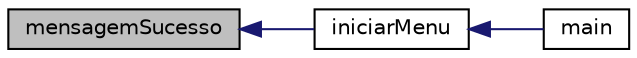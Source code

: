 digraph "mensagemSucesso"
{
  edge [fontname="Helvetica",fontsize="10",labelfontname="Helvetica",labelfontsize="10"];
  node [fontname="Helvetica",fontsize="10",shape=record];
  rankdir="LR";
  Node57 [label="mensagemSucesso",height=0.2,width=0.4,color="black", fillcolor="grey75", style="filled", fontcolor="black"];
  Node57 -> Node58 [dir="back",color="midnightblue",fontsize="10",style="solid",fontname="Helvetica"];
  Node58 [label="iniciarMenu",height=0.2,width=0.4,color="black", fillcolor="white", style="filled",URL="$menu_8h.html#a2311af40e30459172b0fa90ac0bf6030",tooltip="inicializa o menu do sistema "];
  Node58 -> Node59 [dir="back",color="midnightblue",fontsize="10",style="solid",fontname="Helvetica"];
  Node59 [label="main",height=0.2,width=0.4,color="black", fillcolor="white", style="filled",URL="$main_8cpp.html#a0ddf1224851353fc92bfbff6f499fa97"];
}
